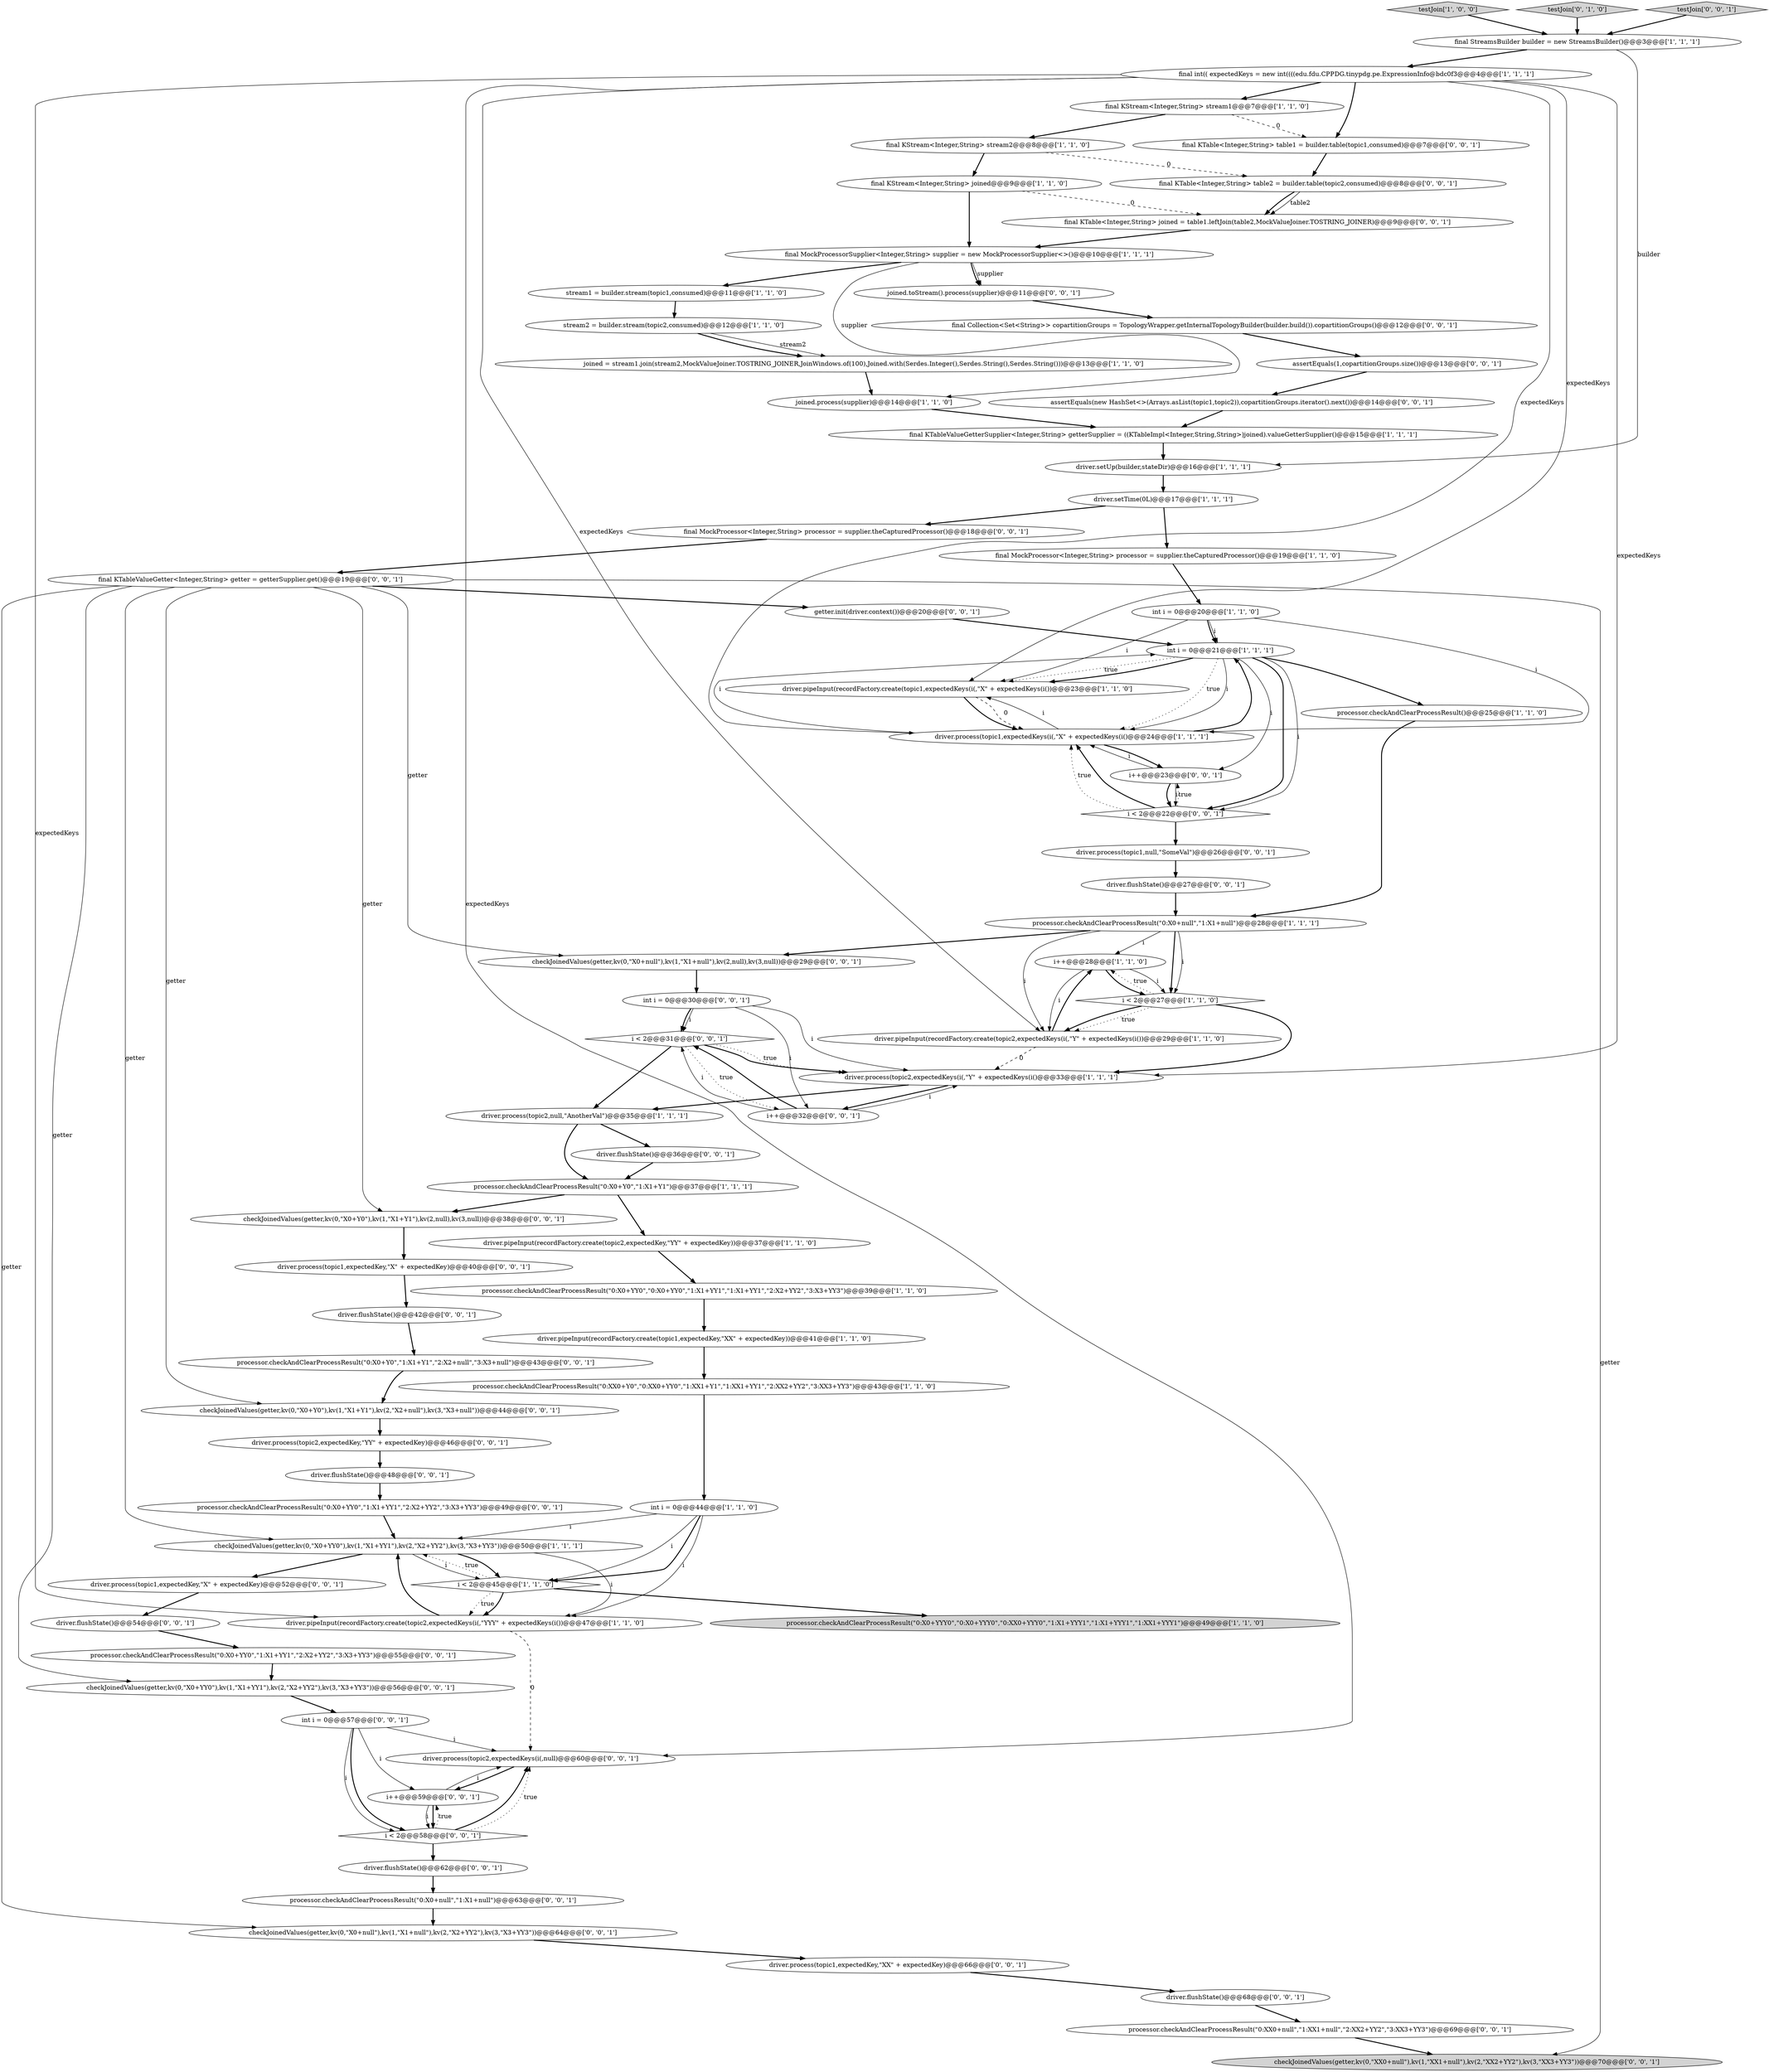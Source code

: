 digraph {
46 [style = filled, label = "driver.process(topic1,expectedKey,\"X\" + expectedKey)@@@40@@@['0', '0', '1']", fillcolor = white, shape = ellipse image = "AAA0AAABBB3BBB"];
51 [style = filled, label = "driver.flushState()@@@27@@@['0', '0', '1']", fillcolor = white, shape = ellipse image = "AAA0AAABBB3BBB"];
66 [style = filled, label = "getter.init(driver.context())@@@20@@@['0', '0', '1']", fillcolor = white, shape = ellipse image = "AAA0AAABBB3BBB"];
52 [style = filled, label = "processor.checkAndClearProcessResult(\"0:XX0+null\",\"1:XX1+null\",\"2:XX2+YY2\",\"3:XX3+YY3\")@@@69@@@['0', '0', '1']", fillcolor = white, shape = ellipse image = "AAA0AAABBB3BBB"];
31 [style = filled, label = "driver.pipeInput(recordFactory.create(topic1,expectedKeys(i(,\"X\" + expectedKeys(i())@@@23@@@['1', '1', '0']", fillcolor = white, shape = ellipse image = "AAA0AAABBB1BBB"];
61 [style = filled, label = "final Collection<Set<String>> copartitionGroups = TopologyWrapper.getInternalTopologyBuilder(builder.build()).copartitionGroups()@@@12@@@['0', '0', '1']", fillcolor = white, shape = ellipse image = "AAA0AAABBB3BBB"];
1 [style = filled, label = "final MockProcessor<Integer,String> processor = supplier.theCapturedProcessor()@@@19@@@['1', '1', '0']", fillcolor = white, shape = ellipse image = "AAA0AAABBB1BBB"];
6 [style = filled, label = "final KStream<Integer,String> stream1@@@7@@@['1', '1', '0']", fillcolor = white, shape = ellipse image = "AAA0AAABBB1BBB"];
33 [style = filled, label = "i < 2@@@45@@@['1', '1', '0']", fillcolor = white, shape = diamond image = "AAA0AAABBB1BBB"];
9 [style = filled, label = "final StreamsBuilder builder = new StreamsBuilder()@@@3@@@['1', '1', '1']", fillcolor = white, shape = ellipse image = "AAA0AAABBB1BBB"];
2 [style = filled, label = "driver.pipeInput(recordFactory.create(topic2,expectedKeys(i(,\"YYY\" + expectedKeys(i())@@@47@@@['1', '1', '0']", fillcolor = white, shape = ellipse image = "AAA0AAABBB1BBB"];
63 [style = filled, label = "final KTable<Integer,String> joined = table1.leftJoin(table2,MockValueJoiner.TOSTRING_JOINER)@@@9@@@['0', '0', '1']", fillcolor = white, shape = ellipse image = "AAA0AAABBB3BBB"];
19 [style = filled, label = "driver.setUp(builder,stateDir)@@@16@@@['1', '1', '1']", fillcolor = white, shape = ellipse image = "AAA0AAABBB1BBB"];
27 [style = filled, label = "final KStream<Integer,String> stream2@@@8@@@['1', '1', '0']", fillcolor = white, shape = ellipse image = "AAA0AAABBB1BBB"];
48 [style = filled, label = "driver.flushState()@@@48@@@['0', '0', '1']", fillcolor = white, shape = ellipse image = "AAA0AAABBB3BBB"];
62 [style = filled, label = "driver.process(topic1,expectedKey,\"X\" + expectedKey)@@@52@@@['0', '0', '1']", fillcolor = white, shape = ellipse image = "AAA0AAABBB3BBB"];
15 [style = filled, label = "stream1 = builder.stream(topic1,consumed)@@@11@@@['1', '1', '0']", fillcolor = white, shape = ellipse image = "AAA0AAABBB1BBB"];
7 [style = filled, label = "processor.checkAndClearProcessResult(\"0:X0+null\",\"1:X1+null\")@@@28@@@['1', '1', '1']", fillcolor = white, shape = ellipse image = "AAA0AAABBB1BBB"];
77 [style = filled, label = "checkJoinedValues(getter,kv(0,\"X0+Y0\"),kv(1,\"X1+Y1\"),kv(2,null),kv(3,null))@@@38@@@['0', '0', '1']", fillcolor = white, shape = ellipse image = "AAA0AAABBB3BBB"];
78 [style = filled, label = "i < 2@@@31@@@['0', '0', '1']", fillcolor = white, shape = diamond image = "AAA0AAABBB3BBB"];
59 [style = filled, label = "driver.process(topic2,expectedKey,\"YY\" + expectedKey)@@@46@@@['0', '0', '1']", fillcolor = white, shape = ellipse image = "AAA0AAABBB3BBB"];
35 [style = filled, label = "int i = 0@@@44@@@['1', '1', '0']", fillcolor = white, shape = ellipse image = "AAA0AAABBB1BBB"];
58 [style = filled, label = "i < 2@@@22@@@['0', '0', '1']", fillcolor = white, shape = diamond image = "AAA0AAABBB3BBB"];
30 [style = filled, label = "processor.checkAndClearProcessResult()@@@25@@@['1', '1', '0']", fillcolor = white, shape = ellipse image = "AAA0AAABBB1BBB"];
32 [style = filled, label = "driver.process(topic2,expectedKeys(i(,\"Y\" + expectedKeys(i()@@@33@@@['1', '1', '1']", fillcolor = white, shape = ellipse image = "AAA0AAABBB1BBB"];
55 [style = filled, label = "driver.flushState()@@@36@@@['0', '0', '1']", fillcolor = white, shape = ellipse image = "AAA0AAABBB3BBB"];
42 [style = filled, label = "driver.flushState()@@@54@@@['0', '0', '1']", fillcolor = white, shape = ellipse image = "AAA0AAABBB3BBB"];
13 [style = filled, label = "stream2 = builder.stream(topic2,consumed)@@@12@@@['1', '1', '0']", fillcolor = white, shape = ellipse image = "AAA0AAABBB1BBB"];
14 [style = filled, label = "joined.process(supplier)@@@14@@@['1', '1', '0']", fillcolor = white, shape = ellipse image = "AAA0AAABBB1BBB"];
18 [style = filled, label = "checkJoinedValues(getter,kv(0,\"X0+YY0\"),kv(1,\"X1+YY1\"),kv(2,\"X2+YY2\"),kv(3,\"X3+YY3\"))@@@50@@@['1', '1', '1']", fillcolor = white, shape = ellipse image = "AAA0AAABBB1BBB"];
79 [style = filled, label = "final KTable<Integer,String> table1 = builder.table(topic1,consumed)@@@7@@@['0', '0', '1']", fillcolor = white, shape = ellipse image = "AAA0AAABBB3BBB"];
25 [style = filled, label = "final MockProcessorSupplier<Integer,String> supplier = new MockProcessorSupplier<>()@@@10@@@['1', '1', '1']", fillcolor = white, shape = ellipse image = "AAA0AAABBB1BBB"];
20 [style = filled, label = "driver.pipeInput(recordFactory.create(topic1,expectedKey,\"XX\" + expectedKey))@@@41@@@['1', '1', '0']", fillcolor = white, shape = ellipse image = "AAA0AAABBB1BBB"];
41 [style = filled, label = "joined.toStream().process(supplier)@@@11@@@['0', '0', '1']", fillcolor = white, shape = ellipse image = "AAA0AAABBB3BBB"];
0 [style = filled, label = "processor.checkAndClearProcessResult(\"0:X0+YY0\",\"0:X0+YY0\",\"1:X1+YY1\",\"1:X1+YY1\",\"2:X2+YY2\",\"3:X3+YY3\")@@@39@@@['1', '1', '0']", fillcolor = white, shape = ellipse image = "AAA0AAABBB1BBB"];
40 [style = filled, label = "checkJoinedValues(getter,kv(0,\"X0+YY0\"),kv(1,\"X1+YY1\"),kv(2,\"X2+YY2\"),kv(3,\"X3+YY3\"))@@@56@@@['0', '0', '1']", fillcolor = white, shape = ellipse image = "AAA0AAABBB3BBB"];
3 [style = filled, label = "final KTableValueGetterSupplier<Integer,String> getterSupplier = ((KTableImpl<Integer,String,String>)joined).valueGetterSupplier()@@@15@@@['1', '1', '1']", fillcolor = white, shape = ellipse image = "AAA0AAABBB1BBB"];
4 [style = filled, label = "int i = 0@@@20@@@['1', '1', '0']", fillcolor = white, shape = ellipse image = "AAA0AAABBB1BBB"];
17 [style = filled, label = "joined = stream1.join(stream2,MockValueJoiner.TOSTRING_JOINER,JoinWindows.of(100),Joined.with(Serdes.Integer(),Serdes.String(),Serdes.String()))@@@13@@@['1', '1', '0']", fillcolor = white, shape = ellipse image = "AAA0AAABBB1BBB"];
60 [style = filled, label = "processor.checkAndClearProcessResult(\"0:X0+null\",\"1:X1+null\")@@@63@@@['0', '0', '1']", fillcolor = white, shape = ellipse image = "AAA0AAABBB3BBB"];
76 [style = filled, label = "checkJoinedValues(getter,kv(0,\"X0+null\"),kv(1,\"X1+null\"),kv(2,null),kv(3,null))@@@29@@@['0', '0', '1']", fillcolor = white, shape = ellipse image = "AAA0AAABBB3BBB"];
57 [style = filled, label = "driver.process(topic1,expectedKey,\"XX\" + expectedKey)@@@66@@@['0', '0', '1']", fillcolor = white, shape = ellipse image = "AAA0AAABBB3BBB"];
65 [style = filled, label = "driver.flushState()@@@42@@@['0', '0', '1']", fillcolor = white, shape = ellipse image = "AAA0AAABBB3BBB"];
45 [style = filled, label = "checkJoinedValues(getter,kv(0,\"XX0+null\"),kv(1,\"XX1+null\"),kv(2,\"XX2+YY2\"),kv(3,\"XX3+YY3\"))@@@70@@@['0', '0', '1']", fillcolor = lightgray, shape = ellipse image = "AAA0AAABBB3BBB"];
49 [style = filled, label = "driver.flushState()@@@68@@@['0', '0', '1']", fillcolor = white, shape = ellipse image = "AAA0AAABBB3BBB"];
29 [style = filled, label = "int i = 0@@@21@@@['1', '1', '1']", fillcolor = white, shape = ellipse image = "AAA0AAABBB1BBB"];
37 [style = filled, label = "checkJoinedValues(getter,kv(0,\"X0+Y0\"),kv(1,\"X1+Y1\"),kv(2,\"X2+null\"),kv(3,\"X3+null\"))@@@44@@@['0', '0', '1']", fillcolor = white, shape = ellipse image = "AAA0AAABBB3BBB"];
53 [style = filled, label = "int i = 0@@@57@@@['0', '0', '1']", fillcolor = white, shape = ellipse image = "AAA0AAABBB3BBB"];
69 [style = filled, label = "final KTable<Integer,String> table2 = builder.table(topic2,consumed)@@@8@@@['0', '0', '1']", fillcolor = white, shape = ellipse image = "AAA0AAABBB3BBB"];
75 [style = filled, label = "processor.checkAndClearProcessResult(\"0:X0+YY0\",\"1:X1+YY1\",\"2:X2+YY2\",\"3:X3+YY3\")@@@55@@@['0', '0', '1']", fillcolor = white, shape = ellipse image = "AAA0AAABBB3BBB"];
16 [style = filled, label = "i++@@@28@@@['1', '1', '0']", fillcolor = white, shape = ellipse image = "AAA0AAABBB1BBB"];
38 [style = filled, label = "int i = 0@@@30@@@['0', '0', '1']", fillcolor = white, shape = ellipse image = "AAA0AAABBB3BBB"];
8 [style = filled, label = "final int(( expectedKeys = new int((((edu.fdu.CPPDG.tinypdg.pe.ExpressionInfo@bdc0f3@@@4@@@['1', '1', '1']", fillcolor = white, shape = ellipse image = "AAA0AAABBB1BBB"];
44 [style = filled, label = "i < 2@@@58@@@['0', '0', '1']", fillcolor = white, shape = diamond image = "AAA0AAABBB3BBB"];
24 [style = filled, label = "i < 2@@@27@@@['1', '1', '0']", fillcolor = white, shape = diamond image = "AAA0AAABBB1BBB"];
12 [style = filled, label = "driver.pipeInput(recordFactory.create(topic2,expectedKey,\"YY\" + expectedKey))@@@37@@@['1', '1', '0']", fillcolor = white, shape = ellipse image = "AAA0AAABBB1BBB"];
71 [style = filled, label = "assertEquals(1,copartitionGroups.size())@@@13@@@['0', '0', '1']", fillcolor = white, shape = ellipse image = "AAA0AAABBB3BBB"];
11 [style = filled, label = "final KStream<Integer,String> joined@@@9@@@['1', '1', '0']", fillcolor = white, shape = ellipse image = "AAA0AAABBB1BBB"];
68 [style = filled, label = "i++@@@32@@@['0', '0', '1']", fillcolor = white, shape = ellipse image = "AAA0AAABBB3BBB"];
64 [style = filled, label = "assertEquals(new HashSet<>(Arrays.asList(topic1,topic2)),copartitionGroups.iterator().next())@@@14@@@['0', '0', '1']", fillcolor = white, shape = ellipse image = "AAA0AAABBB3BBB"];
34 [style = filled, label = "processor.checkAndClearProcessResult(\"0:X0+YYY0\",\"0:X0+YYY0\",\"0:XX0+YYY0\",\"1:X1+YYY1\",\"1:X1+YYY1\",\"1:XX1+YYY1\")@@@49@@@['1', '1', '0']", fillcolor = lightgray, shape = ellipse image = "AAA0AAABBB1BBB"];
72 [style = filled, label = "final KTableValueGetter<Integer,String> getter = getterSupplier.get()@@@19@@@['0', '0', '1']", fillcolor = white, shape = ellipse image = "AAA0AAABBB3BBB"];
70 [style = filled, label = "i++@@@59@@@['0', '0', '1']", fillcolor = white, shape = ellipse image = "AAA0AAABBB3BBB"];
23 [style = filled, label = "driver.pipeInput(recordFactory.create(topic2,expectedKeys(i(,\"Y\" + expectedKeys(i())@@@29@@@['1', '1', '0']", fillcolor = white, shape = ellipse image = "AAA0AAABBB1BBB"];
54 [style = filled, label = "checkJoinedValues(getter,kv(0,\"X0+null\"),kv(1,\"X1+null\"),kv(2,\"X2+YY2\"),kv(3,\"X3+YY3\"))@@@64@@@['0', '0', '1']", fillcolor = white, shape = ellipse image = "AAA0AAABBB3BBB"];
26 [style = filled, label = "driver.process(topic2,null,\"AnotherVal\")@@@35@@@['1', '1', '1']", fillcolor = white, shape = ellipse image = "AAA0AAABBB1BBB"];
10 [style = filled, label = "testJoin['1', '0', '0']", fillcolor = lightgray, shape = diamond image = "AAA0AAABBB1BBB"];
39 [style = filled, label = "driver.process(topic1,null,\"SomeVal\")@@@26@@@['0', '0', '1']", fillcolor = white, shape = ellipse image = "AAA0AAABBB3BBB"];
22 [style = filled, label = "processor.checkAndClearProcessResult(\"0:XX0+Y0\",\"0:XX0+YY0\",\"1:XX1+Y1\",\"1:XX1+YY1\",\"2:XX2+YY2\",\"3:XX3+YY3\")@@@43@@@['1', '1', '0']", fillcolor = white, shape = ellipse image = "AAA0AAABBB1BBB"];
28 [style = filled, label = "driver.setTime(0L)@@@17@@@['1', '1', '1']", fillcolor = white, shape = ellipse image = "AAA0AAABBB1BBB"];
47 [style = filled, label = "i++@@@23@@@['0', '0', '1']", fillcolor = white, shape = ellipse image = "AAA0AAABBB3BBB"];
67 [style = filled, label = "final MockProcessor<Integer,String> processor = supplier.theCapturedProcessor()@@@18@@@['0', '0', '1']", fillcolor = white, shape = ellipse image = "AAA0AAABBB3BBB"];
36 [style = filled, label = "testJoin['0', '1', '0']", fillcolor = lightgray, shape = diamond image = "AAA0AAABBB2BBB"];
50 [style = filled, label = "processor.checkAndClearProcessResult(\"0:X0+YY0\",\"1:X1+YY1\",\"2:X2+YY2\",\"3:X3+YY3\")@@@49@@@['0', '0', '1']", fillcolor = white, shape = ellipse image = "AAA0AAABBB3BBB"];
43 [style = filled, label = "processor.checkAndClearProcessResult(\"0:X0+Y0\",\"1:X1+Y1\",\"2:X2+null\",\"3:X3+null\")@@@43@@@['0', '0', '1']", fillcolor = white, shape = ellipse image = "AAA0AAABBB3BBB"];
56 [style = filled, label = "driver.process(topic2,expectedKeys(i(,null)@@@60@@@['0', '0', '1']", fillcolor = white, shape = ellipse image = "AAA0AAABBB3BBB"];
5 [style = filled, label = "driver.process(topic1,expectedKeys(i(,\"X\" + expectedKeys(i()@@@24@@@['1', '1', '1']", fillcolor = white, shape = ellipse image = "AAA0AAABBB1BBB"];
21 [style = filled, label = "processor.checkAndClearProcessResult(\"0:X0+Y0\",\"1:X1+Y1\")@@@37@@@['1', '1', '1']", fillcolor = white, shape = ellipse image = "AAA0AAABBB1BBB"];
73 [style = filled, label = "testJoin['0', '0', '1']", fillcolor = lightgray, shape = diamond image = "AAA0AAABBB3BBB"];
74 [style = filled, label = "driver.flushState()@@@62@@@['0', '0', '1']", fillcolor = white, shape = ellipse image = "AAA0AAABBB3BBB"];
69->63 [style = bold, label=""];
70->56 [style = solid, label="i"];
35->33 [style = bold, label=""];
79->69 [style = bold, label=""];
24->32 [style = bold, label=""];
16->24 [style = solid, label="i"];
7->24 [style = bold, label=""];
14->3 [style = bold, label=""];
8->2 [style = solid, label="expectedKeys"];
5->31 [style = solid, label="i"];
38->68 [style = solid, label="i"];
19->28 [style = bold, label=""];
44->56 [style = bold, label=""];
32->68 [style = bold, label=""];
29->47 [style = solid, label="i"];
23->16 [style = bold, label=""];
33->34 [style = bold, label=""];
40->53 [style = bold, label=""];
17->14 [style = bold, label=""];
22->35 [style = bold, label=""];
13->17 [style = solid, label="stream2"];
52->45 [style = bold, label=""];
53->44 [style = bold, label=""];
56->70 [style = bold, label=""];
72->76 [style = solid, label="getter"];
58->39 [style = bold, label=""];
23->32 [style = dashed, label="0"];
25->14 [style = solid, label="supplier"];
0->20 [style = bold, label=""];
28->1 [style = bold, label=""];
33->18 [style = dotted, label="true"];
42->75 [style = bold, label=""];
4->31 [style = solid, label="i"];
30->7 [style = bold, label=""];
39->51 [style = bold, label=""];
38->32 [style = solid, label="i"];
15->13 [style = bold, label=""];
29->58 [style = bold, label=""];
29->31 [style = dotted, label="true"];
5->29 [style = bold, label=""];
8->5 [style = solid, label="expectedKeys"];
49->52 [style = bold, label=""];
58->5 [style = dotted, label="true"];
8->23 [style = solid, label="expectedKeys"];
25->41 [style = bold, label=""];
58->47 [style = dotted, label="true"];
63->25 [style = bold, label=""];
74->60 [style = bold, label=""];
72->77 [style = solid, label="getter"];
5->29 [style = solid, label="i"];
53->56 [style = solid, label="i"];
78->32 [style = dotted, label="true"];
64->3 [style = bold, label=""];
12->0 [style = bold, label=""];
26->21 [style = bold, label=""];
33->2 [style = dotted, label="true"];
29->58 [style = solid, label="i"];
18->2 [style = solid, label="i"];
44->56 [style = dotted, label="true"];
35->18 [style = solid, label="i"];
48->50 [style = bold, label=""];
71->64 [style = bold, label=""];
35->2 [style = solid, label="i"];
72->40 [style = solid, label="getter"];
75->40 [style = bold, label=""];
6->27 [style = bold, label=""];
33->2 [style = bold, label=""];
54->57 [style = bold, label=""];
26->55 [style = bold, label=""];
24->23 [style = dotted, label="true"];
77->46 [style = bold, label=""];
57->49 [style = bold, label=""];
72->54 [style = solid, label="getter"];
31->5 [style = bold, label=""];
24->16 [style = dotted, label="true"];
5->47 [style = bold, label=""];
1->4 [style = bold, label=""];
61->71 [style = bold, label=""];
28->67 [style = bold, label=""];
21->77 [style = bold, label=""];
41->61 [style = bold, label=""];
25->15 [style = bold, label=""];
53->70 [style = solid, label="i"];
7->76 [style = bold, label=""];
11->25 [style = bold, label=""];
72->66 [style = bold, label=""];
73->9 [style = bold, label=""];
44->70 [style = dotted, label="true"];
66->29 [style = bold, label=""];
7->23 [style = solid, label="i"];
29->5 [style = dotted, label="true"];
72->37 [style = solid, label="getter"];
13->17 [style = bold, label=""];
60->54 [style = bold, label=""];
18->62 [style = bold, label=""];
20->22 [style = bold, label=""];
46->65 [style = bold, label=""];
18->33 [style = bold, label=""];
67->72 [style = bold, label=""];
8->6 [style = bold, label=""];
27->11 [style = bold, label=""];
62->42 [style = bold, label=""];
38->78 [style = bold, label=""];
25->41 [style = solid, label="supplier"];
4->5 [style = solid, label="i"];
70->44 [style = solid, label="i"];
32->26 [style = bold, label=""];
69->63 [style = solid, label="table2"];
55->21 [style = bold, label=""];
38->78 [style = solid, label="i"];
78->26 [style = bold, label=""];
50->18 [style = bold, label=""];
3->19 [style = bold, label=""];
29->31 [style = bold, label=""];
16->23 [style = solid, label="i"];
35->33 [style = solid, label="i"];
47->58 [style = bold, label=""];
9->19 [style = solid, label="builder"];
76->38 [style = bold, label=""];
29->5 [style = solid, label="i"];
29->30 [style = bold, label=""];
68->78 [style = bold, label=""];
78->68 [style = dotted, label="true"];
16->24 [style = bold, label=""];
72->18 [style = solid, label="getter"];
2->56 [style = dashed, label="0"];
53->44 [style = solid, label="i"];
24->23 [style = bold, label=""];
70->44 [style = bold, label=""];
7->24 [style = solid, label="i"];
8->79 [style = bold, label=""];
7->16 [style = solid, label="i"];
10->9 [style = bold, label=""];
8->32 [style = solid, label="expectedKeys"];
4->29 [style = solid, label="i"];
78->32 [style = bold, label=""];
44->74 [style = bold, label=""];
47->58 [style = solid, label="i"];
43->37 [style = bold, label=""];
68->32 [style = solid, label="i"];
21->12 [style = bold, label=""];
65->43 [style = bold, label=""];
59->48 [style = bold, label=""];
8->31 [style = solid, label="expectedKeys"];
8->56 [style = solid, label="expectedKeys"];
72->45 [style = solid, label="getter"];
11->63 [style = dashed, label="0"];
36->9 [style = bold, label=""];
51->7 [style = bold, label=""];
2->18 [style = bold, label=""];
58->5 [style = bold, label=""];
47->5 [style = solid, label="i"];
68->78 [style = solid, label="i"];
18->33 [style = solid, label="i"];
6->79 [style = dashed, label="0"];
9->8 [style = bold, label=""];
37->59 [style = bold, label=""];
4->29 [style = bold, label=""];
27->69 [style = dashed, label="0"];
31->5 [style = dashed, label="0"];
}
